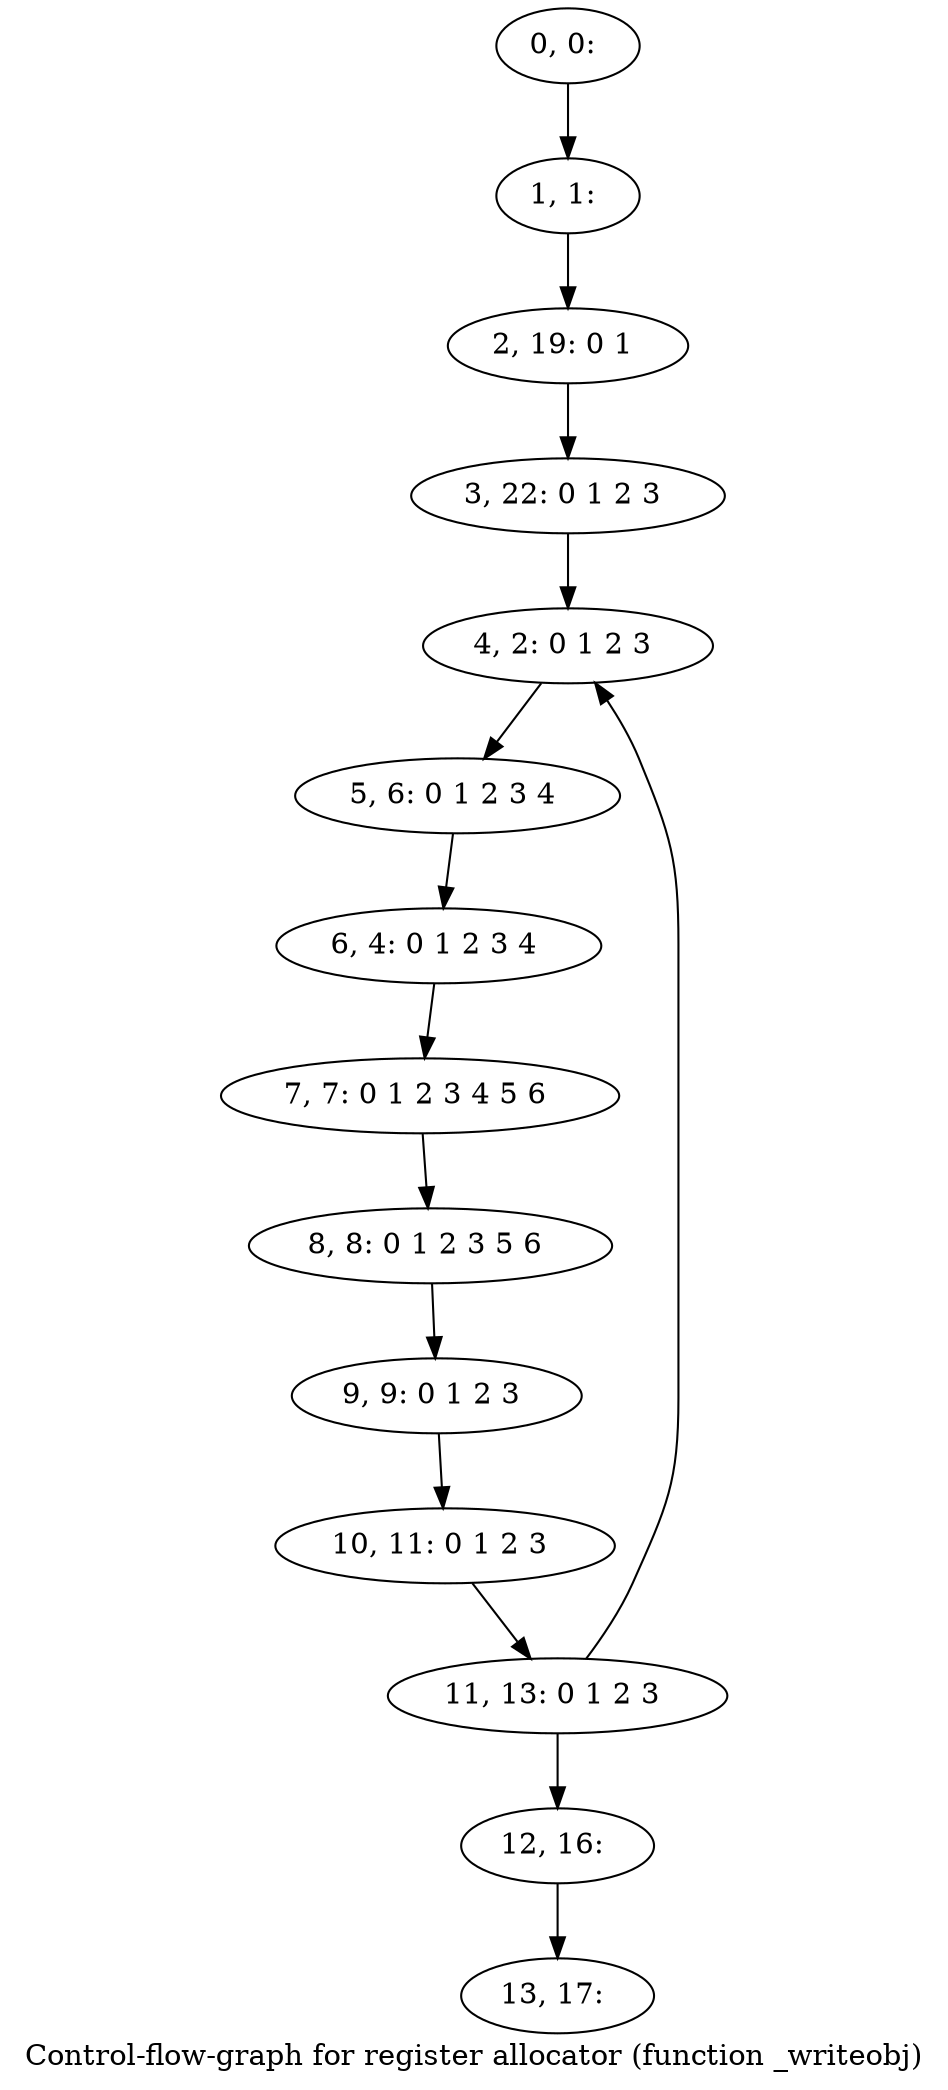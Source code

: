 digraph G {
graph [label="Control-flow-graph for register allocator (function _writeobj)"]
0[label="0, 0: "];
1[label="1, 1: "];
2[label="2, 19: 0 1 "];
3[label="3, 22: 0 1 2 3 "];
4[label="4, 2: 0 1 2 3 "];
5[label="5, 6: 0 1 2 3 4 "];
6[label="6, 4: 0 1 2 3 4 "];
7[label="7, 7: 0 1 2 3 4 5 6 "];
8[label="8, 8: 0 1 2 3 5 6 "];
9[label="9, 9: 0 1 2 3 "];
10[label="10, 11: 0 1 2 3 "];
11[label="11, 13: 0 1 2 3 "];
12[label="12, 16: "];
13[label="13, 17: "];
0->1 ;
1->2 ;
2->3 ;
3->4 ;
4->5 ;
5->6 ;
6->7 ;
7->8 ;
8->9 ;
9->10 ;
10->11 ;
11->12 ;
11->4 ;
12->13 ;
}
